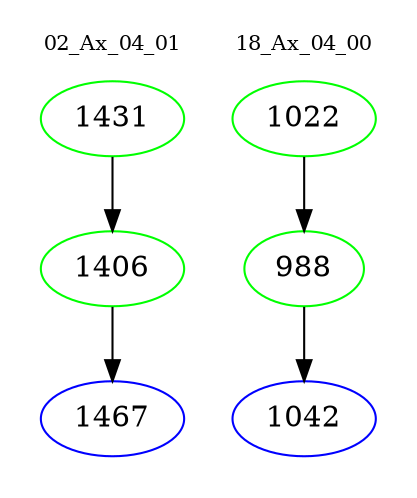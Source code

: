 digraph{
subgraph cluster_0 {
color = white
label = "02_Ax_04_01";
fontsize=10;
T0_1431 [label="1431", color="green"]
T0_1431 -> T0_1406 [color="black"]
T0_1406 [label="1406", color="green"]
T0_1406 -> T0_1467 [color="black"]
T0_1467 [label="1467", color="blue"]
}
subgraph cluster_1 {
color = white
label = "18_Ax_04_00";
fontsize=10;
T1_1022 [label="1022", color="green"]
T1_1022 -> T1_988 [color="black"]
T1_988 [label="988", color="green"]
T1_988 -> T1_1042 [color="black"]
T1_1042 [label="1042", color="blue"]
}
}
